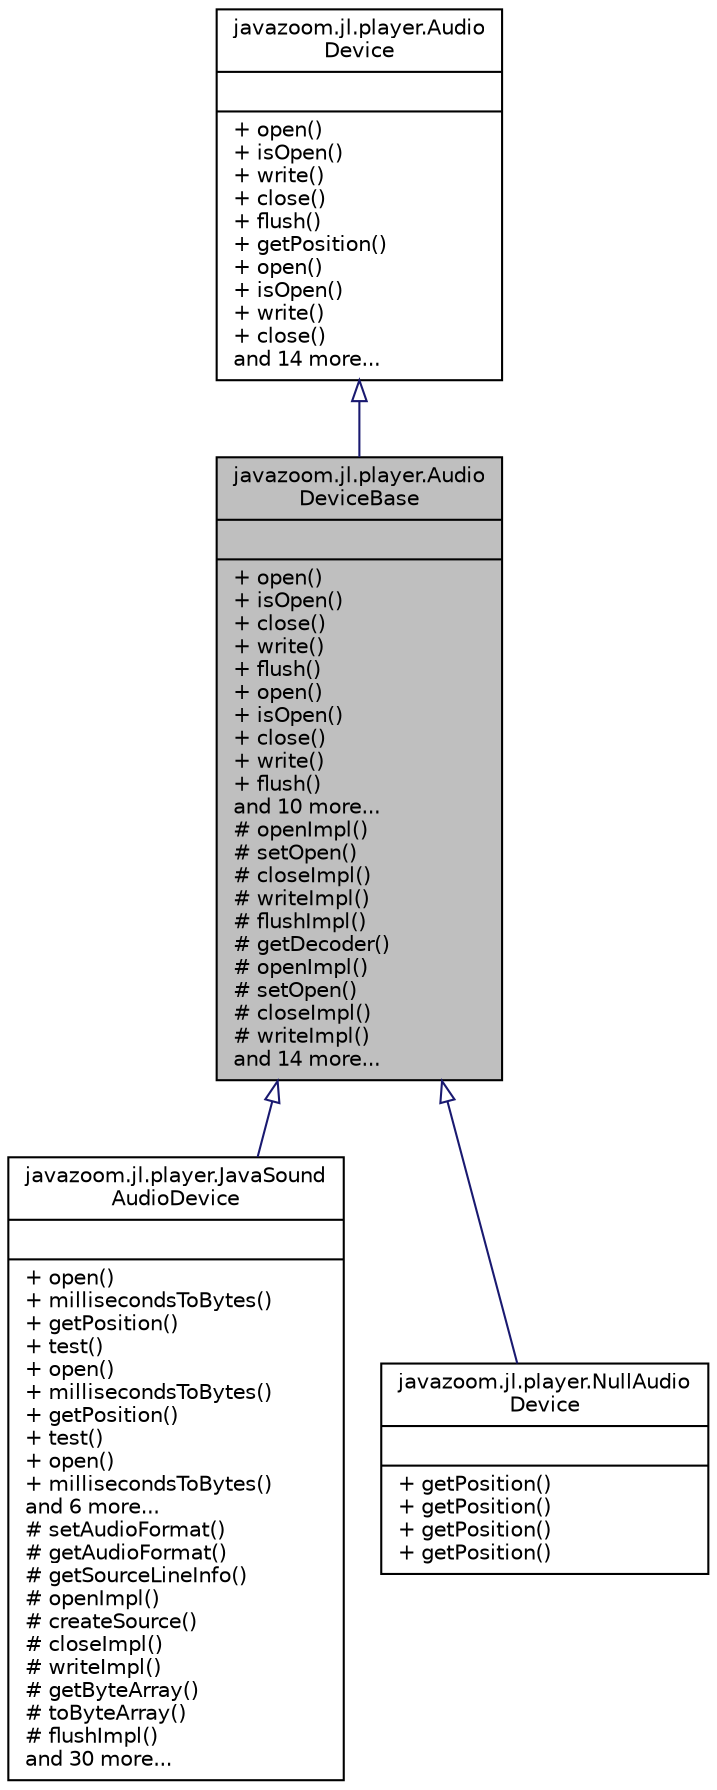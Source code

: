 digraph "javazoom.jl.player.AudioDeviceBase"
{
 // LATEX_PDF_SIZE
  edge [fontname="Helvetica",fontsize="10",labelfontname="Helvetica",labelfontsize="10"];
  node [fontname="Helvetica",fontsize="10",shape=record];
  Node1 [label="{javazoom.jl.player.Audio\lDeviceBase\n||+ open()\l+ isOpen()\l+ close()\l+ write()\l+ flush()\l+ open()\l+ isOpen()\l+ close()\l+ write()\l+ flush()\land 10 more...\l# openImpl()\l# setOpen()\l# closeImpl()\l# writeImpl()\l# flushImpl()\l# getDecoder()\l# openImpl()\l# setOpen()\l# closeImpl()\l# writeImpl()\land 14 more...\l}",height=0.2,width=0.4,color="black", fillcolor="grey75", style="filled", fontcolor="black",tooltip=" "];
  Node2 -> Node1 [dir="back",color="midnightblue",fontsize="10",style="solid",arrowtail="onormal"];
  Node2 [label="{javazoom.jl.player.Audio\lDevice\n||+ open()\l+ isOpen()\l+ write()\l+ close()\l+ flush()\l+ getPosition()\l+ open()\l+ isOpen()\l+ write()\l+ close()\land 14 more...\l}",height=0.2,width=0.4,color="black", fillcolor="white", style="filled",URL="$interfacejavazoom_1_1jl_1_1player_1_1_audio_device.html",tooltip=" "];
  Node1 -> Node3 [dir="back",color="midnightblue",fontsize="10",style="solid",arrowtail="onormal"];
  Node3 [label="{javazoom.jl.player.JavaSound\lAudioDevice\n||+ open()\l+ millisecondsToBytes()\l+ getPosition()\l+ test()\l+ open()\l+ millisecondsToBytes()\l+ getPosition()\l+ test()\l+ open()\l+ millisecondsToBytes()\land 6 more...\l# setAudioFormat()\l# getAudioFormat()\l# getSourceLineInfo()\l# openImpl()\l# createSource()\l# closeImpl()\l# writeImpl()\l# getByteArray()\l# toByteArray()\l# flushImpl()\land 30 more...\l}",height=0.2,width=0.4,color="black", fillcolor="white", style="filled",URL="$classjavazoom_1_1jl_1_1player_1_1_java_sound_audio_device.html",tooltip=" "];
  Node1 -> Node4 [dir="back",color="midnightblue",fontsize="10",style="solid",arrowtail="onormal"];
  Node4 [label="{javazoom.jl.player.NullAudio\lDevice\n||+ getPosition()\l+ getPosition()\l+ getPosition()\l+ getPosition()\l}",height=0.2,width=0.4,color="black", fillcolor="white", style="filled",URL="$classjavazoom_1_1jl_1_1player_1_1_null_audio_device.html",tooltip=" "];
}
